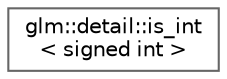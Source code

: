 digraph "Graphical Class Hierarchy"
{
 // LATEX_PDF_SIZE
  bgcolor="transparent";
  edge [fontname=Helvetica,fontsize=10,labelfontname=Helvetica,labelfontsize=10];
  node [fontname=Helvetica,fontsize=10,shape=box,height=0.2,width=0.4];
  rankdir="LR";
  Node0 [id="Node000000",label="glm::detail::is_int\l\< signed int \>",height=0.2,width=0.4,color="grey40", fillcolor="white", style="filled",URL="$structglm_1_1detail_1_1is__int_3_01signed_01int_01_4.html",tooltip=" "];
}

